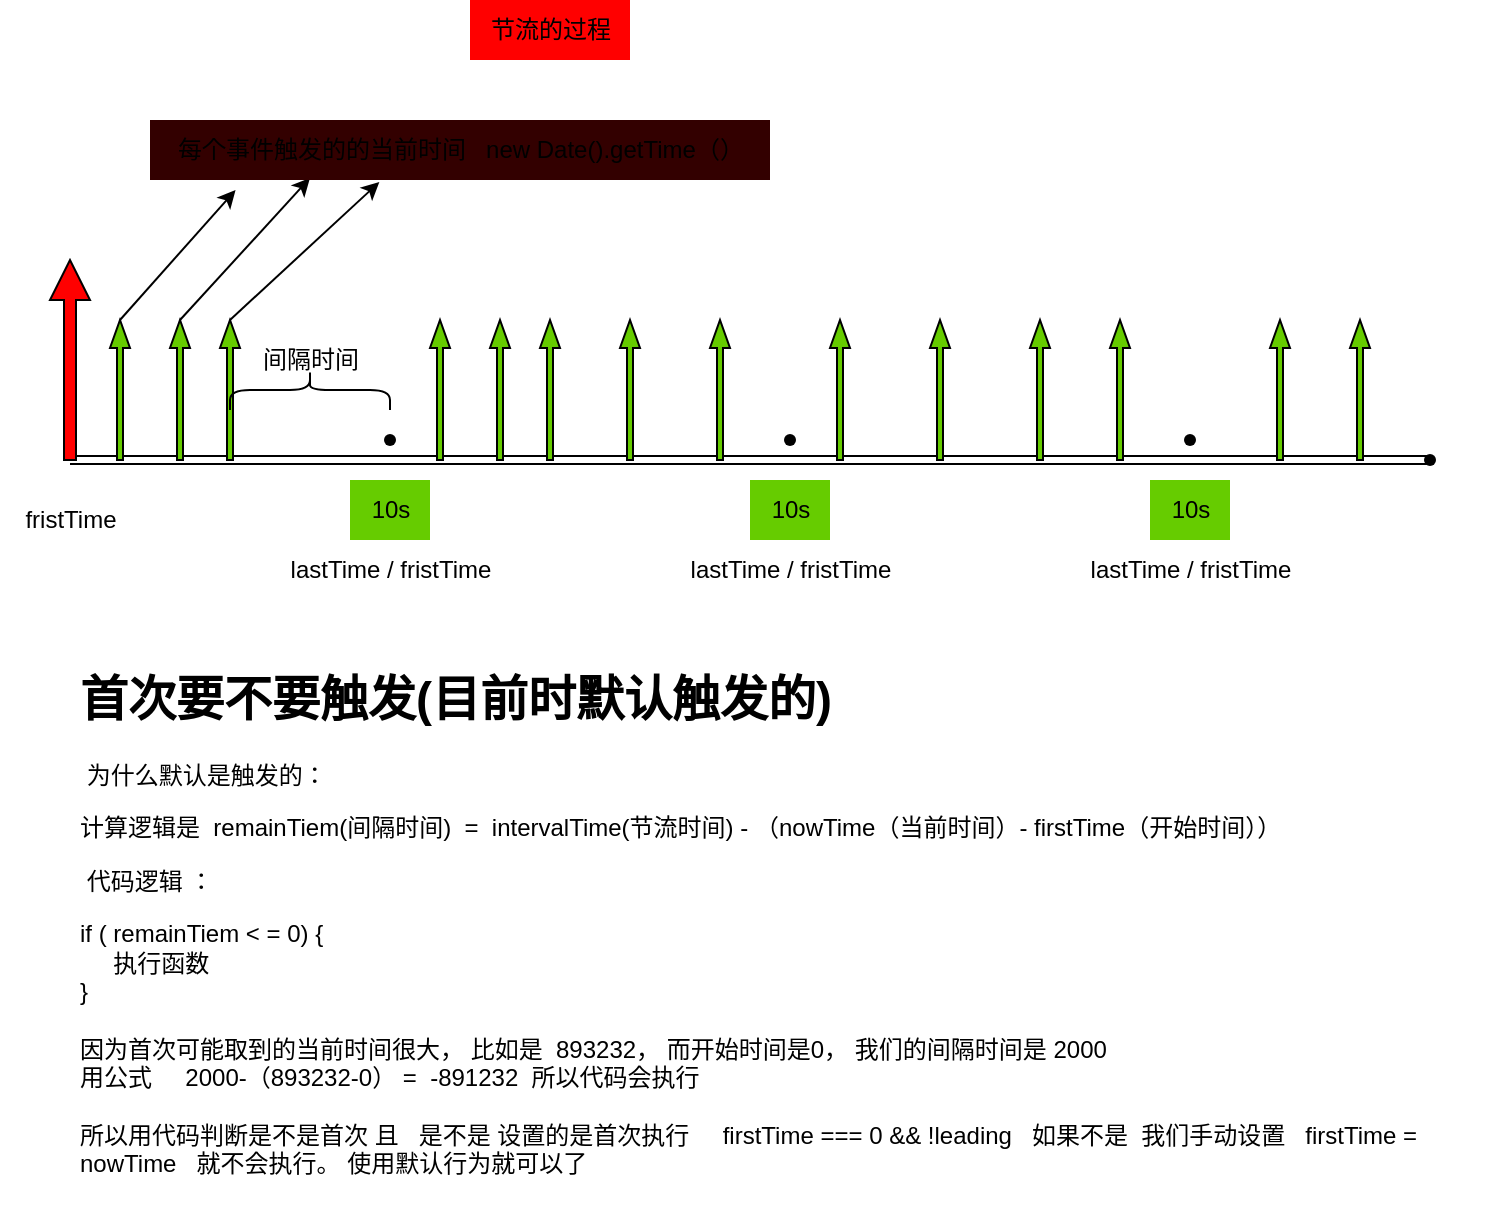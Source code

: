 <mxfile>
    <diagram id="hIw_-yPlLjSUtIWtLVxQ" name="第 1 页">
        <mxGraphModel dx="663" dy="433" grid="1" gridSize="10" guides="1" tooltips="1" connect="1" arrows="1" fold="1" page="1" pageScale="1" pageWidth="827" pageHeight="1169" math="0" shadow="0">
            <root>
                <mxCell id="0"/>
                <mxCell id="1" parent="0"/>
                <mxCell id="6" value="" style="shape=link;html=1;" parent="1" target="28" edge="1">
                    <mxGeometry width="100" relative="1" as="geometry">
                        <mxPoint x="120" y="400" as="sourcePoint"/>
                        <mxPoint x="800" y="400" as="targetPoint"/>
                    </mxGeometry>
                </mxCell>
                <mxCell id="8" value="节流的过程" style="text;html=1;align=center;verticalAlign=middle;resizable=0;points=[];autosize=1;strokeColor=none;fillColor=#FF0000;" parent="1" vertex="1">
                    <mxGeometry x="320" y="170" width="80" height="30" as="geometry"/>
                </mxCell>
                <mxCell id="9" value="" style="shape=singleArrow;direction=north;whiteSpace=wrap;html=1;fillColor=#FF0000;" parent="1" vertex="1">
                    <mxGeometry x="110" y="300" width="20" height="100" as="geometry"/>
                </mxCell>
                <mxCell id="12" value="10s" style="text;html=1;align=center;verticalAlign=middle;resizable=0;points=[];autosize=1;strokeColor=none;fillColor=#66CC00;" parent="1" vertex="1">
                    <mxGeometry x="260" y="410" width="40" height="30" as="geometry"/>
                </mxCell>
                <mxCell id="13" value="10s" style="text;html=1;align=center;verticalAlign=middle;resizable=0;points=[];autosize=1;strokeColor=none;fillColor=#66CC00;" parent="1" vertex="1">
                    <mxGeometry x="460" y="410" width="40" height="30" as="geometry"/>
                </mxCell>
                <mxCell id="14" value="10s" style="text;html=1;align=center;verticalAlign=middle;resizable=0;points=[];autosize=1;strokeColor=none;fillColor=#66CC00;" parent="1" vertex="1">
                    <mxGeometry x="660" y="410" width="40" height="30" as="geometry"/>
                </mxCell>
                <mxCell id="15" value="fristTime" style="text;html=1;align=center;verticalAlign=middle;resizable=0;points=[];autosize=1;strokeColor=none;fillColor=none;" parent="1" vertex="1">
                    <mxGeometry x="85" y="415" width="70" height="30" as="geometry"/>
                </mxCell>
                <mxCell id="16" value="lastTime / fristTime" style="text;html=1;align=center;verticalAlign=middle;resizable=0;points=[];autosize=1;strokeColor=none;fillColor=none;" parent="1" vertex="1">
                    <mxGeometry x="220" y="440" width="120" height="30" as="geometry"/>
                </mxCell>
                <mxCell id="17" value="lastTime / fristTime" style="text;html=1;align=center;verticalAlign=middle;resizable=0;points=[];autosize=1;strokeColor=none;fillColor=none;" parent="1" vertex="1">
                    <mxGeometry x="420" y="440" width="120" height="30" as="geometry"/>
                </mxCell>
                <mxCell id="18" value="lastTime / fristTime" style="text;html=1;align=center;verticalAlign=middle;resizable=0;points=[];autosize=1;strokeColor=none;fillColor=none;" parent="1" vertex="1">
                    <mxGeometry x="620" y="440" width="120" height="30" as="geometry"/>
                </mxCell>
                <mxCell id="37" style="edgeStyle=none;html=1;exitX=1;exitY=0.5;exitDx=0;exitDy=0;exitPerimeter=0;entryX=0.138;entryY=1.167;entryDx=0;entryDy=0;entryPerimeter=0;" parent="1" source="22" target="36" edge="1">
                    <mxGeometry relative="1" as="geometry"/>
                </mxCell>
                <mxCell id="22" value="" style="shape=singleArrow;direction=north;whiteSpace=wrap;html=1;fillColor=#66CC00;" parent="1" vertex="1">
                    <mxGeometry x="140" y="330" width="10" height="70" as="geometry"/>
                </mxCell>
                <mxCell id="38" style="edgeStyle=none;html=1;exitX=1;exitY=0.5;exitDx=0;exitDy=0;exitPerimeter=0;entryX=0.258;entryY=0.967;entryDx=0;entryDy=0;entryPerimeter=0;" parent="1" source="25" target="36" edge="1">
                    <mxGeometry relative="1" as="geometry"/>
                </mxCell>
                <mxCell id="25" value="" style="shape=singleArrow;direction=north;whiteSpace=wrap;html=1;fillColor=#66CC00;" parent="1" vertex="1">
                    <mxGeometry x="170" y="330" width="10" height="70" as="geometry"/>
                </mxCell>
                <mxCell id="39" style="edgeStyle=none;html=1;exitX=1;exitY=0.5;exitDx=0;exitDy=0;exitPerimeter=0;entryX=0.37;entryY=1.033;entryDx=0;entryDy=0;entryPerimeter=0;" parent="1" source="26" target="36" edge="1">
                    <mxGeometry relative="1" as="geometry"/>
                </mxCell>
                <mxCell id="26" value="" style="shape=singleArrow;direction=north;whiteSpace=wrap;html=1;fillColor=#66CC00;" parent="1" vertex="1">
                    <mxGeometry x="195" y="330" width="10" height="70" as="geometry"/>
                </mxCell>
                <mxCell id="28" value="" style="shape=waypoint;sketch=0;fillStyle=solid;size=6;pointerEvents=1;points=[];fillColor=none;resizable=0;rotatable=0;perimeter=centerPerimeter;snapToPoint=1;" parent="1" vertex="1">
                    <mxGeometry x="790" y="390" width="20" height="20" as="geometry"/>
                </mxCell>
                <mxCell id="29" value="" style="shape=waypoint;sketch=0;fillStyle=solid;size=6;pointerEvents=1;points=[];fillColor=#FFFF00;resizable=0;rotatable=0;perimeter=centerPerimeter;snapToPoint=1;" parent="1" vertex="1">
                    <mxGeometry x="270" y="380" width="20" height="20" as="geometry"/>
                </mxCell>
                <mxCell id="31" value="" style="shape=waypoint;sketch=0;fillStyle=solid;size=6;pointerEvents=1;points=[];fillColor=none;resizable=0;rotatable=0;perimeter=centerPerimeter;snapToPoint=1;" parent="1" vertex="1">
                    <mxGeometry x="470" y="380" width="20" height="20" as="geometry"/>
                </mxCell>
                <mxCell id="32" value="" style="shape=waypoint;sketch=0;fillStyle=solid;size=6;pointerEvents=1;points=[];fillColor=none;resizable=0;rotatable=0;perimeter=centerPerimeter;snapToPoint=1;" parent="1" vertex="1">
                    <mxGeometry x="670" y="380" width="20" height="20" as="geometry"/>
                </mxCell>
                <mxCell id="33" value="" style="shape=curlyBracket;whiteSpace=wrap;html=1;rounded=1;flipH=1;labelPosition=right;verticalLabelPosition=middle;align=left;verticalAlign=middle;fillColor=#FFFF00;direction=south;" parent="1" vertex="1">
                    <mxGeometry x="200" y="355" width="80" height="20" as="geometry"/>
                </mxCell>
                <mxCell id="34" value="间隔时间" style="text;html=1;align=center;verticalAlign=middle;resizable=0;points=[];autosize=1;strokeColor=none;fillColor=none;" parent="1" vertex="1">
                    <mxGeometry x="205" y="335" width="70" height="30" as="geometry"/>
                </mxCell>
                <mxCell id="36" value="每个事件触发的的当前时间&amp;nbsp; &amp;nbsp;new Date().getTime（）" style="text;html=1;align=center;verticalAlign=middle;resizable=0;points=[];autosize=1;strokeColor=none;fillColor=#330000;" parent="1" vertex="1">
                    <mxGeometry x="160" y="230" width="310" height="30" as="geometry"/>
                </mxCell>
                <mxCell id="40" value="" style="shape=singleArrow;direction=north;whiteSpace=wrap;html=1;fillColor=#66CC00;" parent="1" vertex="1">
                    <mxGeometry x="330" y="330" width="10" height="70" as="geometry"/>
                </mxCell>
                <mxCell id="41" value="" style="shape=singleArrow;direction=north;whiteSpace=wrap;html=1;fillColor=#66CC00;" parent="1" vertex="1">
                    <mxGeometry x="395" y="330" width="10" height="70" as="geometry"/>
                </mxCell>
                <mxCell id="42" value="" style="shape=singleArrow;direction=north;whiteSpace=wrap;html=1;fillColor=#66CC00;" parent="1" vertex="1">
                    <mxGeometry x="550" y="330" width="10" height="70" as="geometry"/>
                </mxCell>
                <mxCell id="43" value="" style="shape=singleArrow;direction=north;whiteSpace=wrap;html=1;fillColor=#66CC00;" parent="1" vertex="1">
                    <mxGeometry x="600" y="330" width="10" height="70" as="geometry"/>
                </mxCell>
                <mxCell id="44" value="" style="shape=singleArrow;direction=north;whiteSpace=wrap;html=1;fillColor=#66CC00;" parent="1" vertex="1">
                    <mxGeometry x="720" y="330" width="10" height="70" as="geometry"/>
                </mxCell>
                <mxCell id="45" value="" style="shape=singleArrow;direction=north;whiteSpace=wrap;html=1;fillColor=#66CC00;" parent="1" vertex="1">
                    <mxGeometry x="760" y="330" width="10" height="70" as="geometry"/>
                </mxCell>
                <mxCell id="46" value="" style="shape=singleArrow;direction=north;whiteSpace=wrap;html=1;fillColor=#66CC00;" parent="1" vertex="1">
                    <mxGeometry x="640" y="330" width="10" height="70" as="geometry"/>
                </mxCell>
                <mxCell id="47" value="" style="shape=singleArrow;direction=north;whiteSpace=wrap;html=1;fillColor=#66CC00;" parent="1" vertex="1">
                    <mxGeometry x="440" y="330" width="10" height="70" as="geometry"/>
                </mxCell>
                <mxCell id="48" value="" style="shape=singleArrow;direction=north;whiteSpace=wrap;html=1;fillColor=#66CC00;" parent="1" vertex="1">
                    <mxGeometry x="500" y="330" width="10" height="70" as="geometry"/>
                </mxCell>
                <mxCell id="49" value="" style="shape=singleArrow;direction=north;whiteSpace=wrap;html=1;fillColor=#66CC00;" parent="1" vertex="1">
                    <mxGeometry x="355" y="330" width="10" height="70" as="geometry"/>
                </mxCell>
                <mxCell id="50" value="" style="shape=singleArrow;direction=north;whiteSpace=wrap;html=1;fillColor=#66CC00;" parent="1" vertex="1">
                    <mxGeometry x="300" y="330" width="10" height="70" as="geometry"/>
                </mxCell>
                <mxCell id="52" value="&lt;h1&gt;首次要不要触发(目前时默认触发的)&lt;/h1&gt;&lt;p&gt;&amp;nbsp;为什么默认是触发的：&lt;/p&gt;&lt;p&gt;计算逻辑是&amp;nbsp; remainTiem(间隔时间)&amp;nbsp; =&amp;nbsp; intervalTime(节流时间) - （nowTime（当前时间）- firstTime（开始时间））&lt;/p&gt;&lt;p&gt;&amp;nbsp;代码逻辑 ：&amp;nbsp;&amp;nbsp;&lt;/p&gt;if ( remainTiem &amp;lt; = 0) {&lt;br&gt;&amp;nbsp; &amp;nbsp; &amp;nbsp;执行函数&lt;br&gt;}&lt;br&gt;&lt;br&gt;因为首次可能取到的当前时间很大， 比如是&amp;nbsp; 893232， 而开始时间是0， 我们的间隔时间是 2000&lt;br&gt;用公式&amp;nbsp; &amp;nbsp; &amp;nbsp;2000-（893232-0） =&amp;nbsp; -891232&amp;nbsp; 所以代码会执行&lt;br&gt;&lt;br&gt;所以用代码判断是不是首次 且&amp;nbsp; &amp;nbsp;是不是 设置的是首次执行&amp;nbsp; &amp;nbsp; &amp;nbsp;firstTime === 0 &amp;amp;&amp;amp; !leading&amp;nbsp; &amp;nbsp;如果不是&amp;nbsp; 我们手动设置&amp;nbsp; &amp;nbsp;firstTime = nowTime&amp;nbsp; &amp;nbsp;就不会执行。 使用默认行为就可以了&lt;br&gt;&amp;nbsp;&lt;br&gt;&lt;br&gt;&lt;p&gt;&lt;br&gt;&lt;/p&gt;" style="text;html=1;strokeColor=none;fillColor=none;spacing=5;spacingTop=-20;whiteSpace=wrap;overflow=hidden;rounded=0;" parent="1" vertex="1">
                    <mxGeometry x="120" y="500" width="710" height="280" as="geometry"/>
                </mxCell>
            </root>
        </mxGraphModel>
    </diagram>
</mxfile>